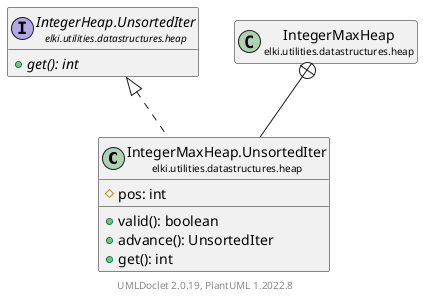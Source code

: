 @startuml
    remove .*\.(Instance|Par|Parameterizer|Factory)$
    set namespaceSeparator none
    hide empty fields
    hide empty methods

    class "<size:14>IntegerMaxHeap.UnsortedIter\n<size:10>elki.utilities.datastructures.heap" as elki.utilities.datastructures.heap.IntegerMaxHeap.UnsortedIter [[IntegerMaxHeap.UnsortedIter.html]] {
        #pos: int
        +valid(): boolean
        +advance(): UnsortedIter
        +get(): int
    }

    interface "<size:14>IntegerHeap.UnsortedIter\n<size:10>elki.utilities.datastructures.heap" as elki.utilities.datastructures.heap.IntegerHeap.UnsortedIter [[IntegerHeap.UnsortedIter.html]] {
        {abstract} +get(): int
    }
    class "<size:14>IntegerMaxHeap\n<size:10>elki.utilities.datastructures.heap" as elki.utilities.datastructures.heap.IntegerMaxHeap [[IntegerMaxHeap.html]]

    elki.utilities.datastructures.heap.IntegerHeap.UnsortedIter <|.. elki.utilities.datastructures.heap.IntegerMaxHeap.UnsortedIter
    elki.utilities.datastructures.heap.IntegerMaxHeap +-- elki.utilities.datastructures.heap.IntegerMaxHeap.UnsortedIter

    center footer UMLDoclet 2.0.19, PlantUML 1.2022.8
@enduml
